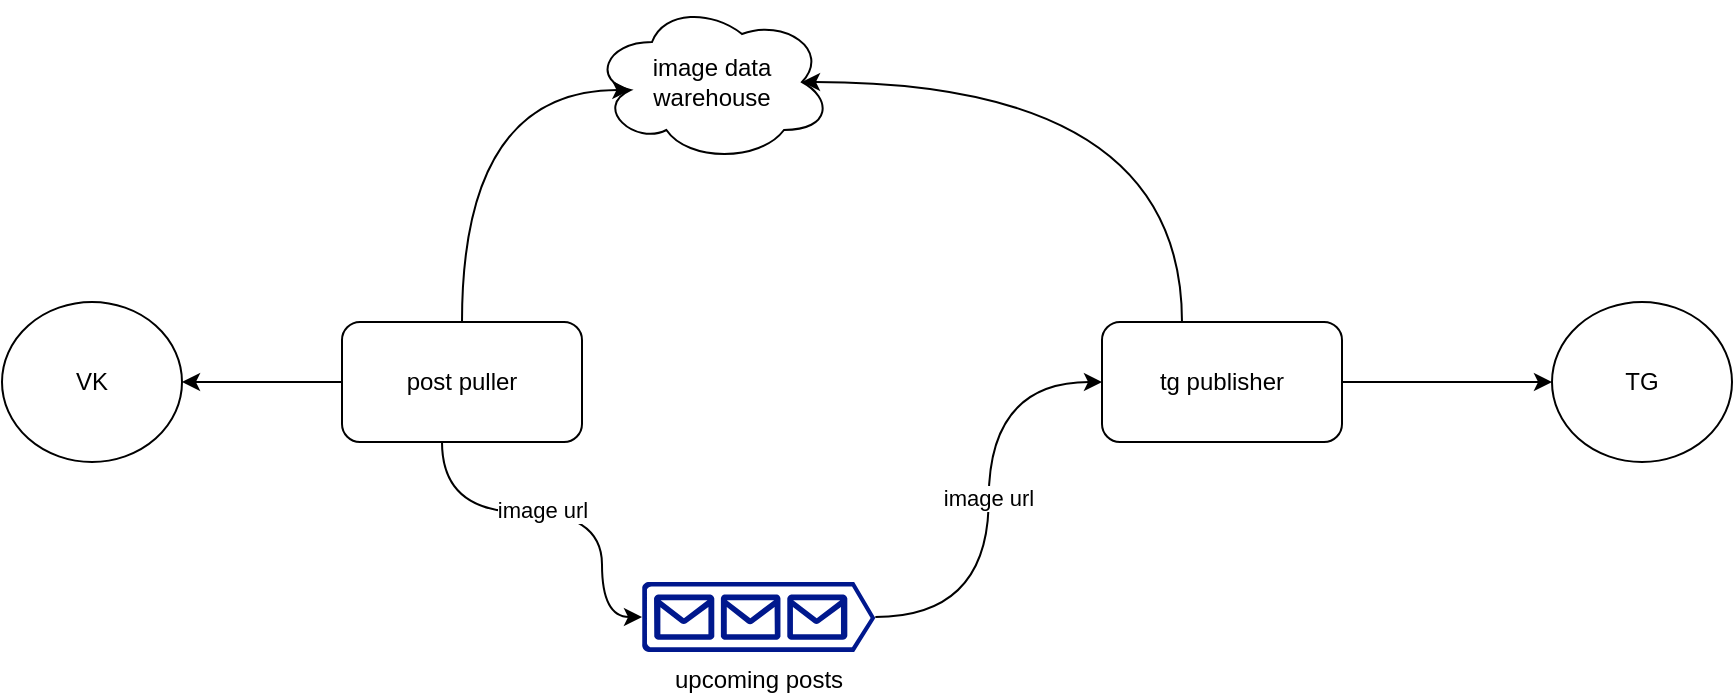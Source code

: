 <mxfile version="24.7.17">
  <diagram name="Страница — 1" id="srYx7cLr4ff75CCwV19l">
    <mxGraphModel dx="1156" dy="491" grid="1" gridSize="10" guides="1" tooltips="1" connect="1" arrows="1" fold="1" page="1" pageScale="1" pageWidth="1169" pageHeight="827" math="0" shadow="0">
      <root>
        <mxCell id="0" />
        <mxCell id="1" parent="0" />
        <mxCell id="-aS4hXE3X6MHYE7NE8yZ-1" value="VK" style="ellipse;whiteSpace=wrap;html=1;" vertex="1" parent="1">
          <mxGeometry x="110" y="290" width="90" height="80" as="geometry" />
        </mxCell>
        <mxCell id="-aS4hXE3X6MHYE7NE8yZ-2" value="TG" style="ellipse;whiteSpace=wrap;html=1;" vertex="1" parent="1">
          <mxGeometry x="885" y="290" width="90" height="80" as="geometry" />
        </mxCell>
        <mxCell id="-aS4hXE3X6MHYE7NE8yZ-3" value="image data warehouse" style="ellipse;shape=cloud;whiteSpace=wrap;html=1;" vertex="1" parent="1">
          <mxGeometry x="405" y="140" width="120" height="80" as="geometry" />
        </mxCell>
        <mxCell id="-aS4hXE3X6MHYE7NE8yZ-6" style="edgeStyle=orthogonalEdgeStyle;curved=1;rounded=0;orthogonalLoop=1;jettySize=auto;html=1;exitX=0;exitY=0.5;exitDx=0;exitDy=0;entryX=1;entryY=0.5;entryDx=0;entryDy=0;" edge="1" parent="1" source="-aS4hXE3X6MHYE7NE8yZ-4" target="-aS4hXE3X6MHYE7NE8yZ-1">
          <mxGeometry relative="1" as="geometry" />
        </mxCell>
        <mxCell id="-aS4hXE3X6MHYE7NE8yZ-4" value="post puller" style="rounded=1;whiteSpace=wrap;html=1;" vertex="1" parent="1">
          <mxGeometry x="280" y="300" width="120" height="60" as="geometry" />
        </mxCell>
        <mxCell id="-aS4hXE3X6MHYE7NE8yZ-11" style="edgeStyle=orthogonalEdgeStyle;curved=1;rounded=0;orthogonalLoop=1;jettySize=auto;html=1;entryX=0;entryY=0.5;entryDx=0;entryDy=0;" edge="1" parent="1" source="-aS4hXE3X6MHYE7NE8yZ-8" target="-aS4hXE3X6MHYE7NE8yZ-2">
          <mxGeometry relative="1" as="geometry" />
        </mxCell>
        <mxCell id="-aS4hXE3X6MHYE7NE8yZ-8" value="tg publisher" style="rounded=1;whiteSpace=wrap;html=1;" vertex="1" parent="1">
          <mxGeometry x="660" y="300" width="120" height="60" as="geometry" />
        </mxCell>
        <mxCell id="-aS4hXE3X6MHYE7NE8yZ-10" style="edgeStyle=orthogonalEdgeStyle;curved=1;rounded=0;orthogonalLoop=1;jettySize=auto;html=1;entryX=0.875;entryY=0.5;entryDx=0;entryDy=0;entryPerimeter=0;" edge="1" parent="1" source="-aS4hXE3X6MHYE7NE8yZ-8" target="-aS4hXE3X6MHYE7NE8yZ-3">
          <mxGeometry relative="1" as="geometry">
            <Array as="points">
              <mxPoint x="700" y="180" />
            </Array>
          </mxGeometry>
        </mxCell>
        <mxCell id="-aS4hXE3X6MHYE7NE8yZ-12" style="edgeStyle=orthogonalEdgeStyle;curved=1;rounded=0;orthogonalLoop=1;jettySize=auto;html=1;entryX=0.16;entryY=0.55;entryDx=0;entryDy=0;entryPerimeter=0;" edge="1" parent="1" source="-aS4hXE3X6MHYE7NE8yZ-4" target="-aS4hXE3X6MHYE7NE8yZ-3">
          <mxGeometry relative="1" as="geometry">
            <Array as="points">
              <mxPoint x="340" y="184" />
            </Array>
          </mxGeometry>
        </mxCell>
        <mxCell id="-aS4hXE3X6MHYE7NE8yZ-16" style="edgeStyle=orthogonalEdgeStyle;curved=1;rounded=0;orthogonalLoop=1;jettySize=auto;html=1;entryX=0;entryY=0.5;entryDx=0;entryDy=0;" edge="1" parent="1" source="-aS4hXE3X6MHYE7NE8yZ-13" target="-aS4hXE3X6MHYE7NE8yZ-8">
          <mxGeometry relative="1" as="geometry" />
        </mxCell>
        <mxCell id="-aS4hXE3X6MHYE7NE8yZ-19" value="image url" style="edgeLabel;html=1;align=center;verticalAlign=middle;resizable=0;points=[];" vertex="1" connectable="0" parent="-aS4hXE3X6MHYE7NE8yZ-16">
          <mxGeometry x="0.007" y="1" relative="1" as="geometry">
            <mxPoint as="offset" />
          </mxGeometry>
        </mxCell>
        <mxCell id="-aS4hXE3X6MHYE7NE8yZ-13" value="upcoming posts" style="sketch=0;aspect=fixed;pointerEvents=1;shadow=0;dashed=0;html=1;strokeColor=none;labelPosition=center;verticalLabelPosition=bottom;verticalAlign=top;align=center;fillColor=#00188D;shape=mxgraph.azure.queue_generic" vertex="1" parent="1">
          <mxGeometry x="430" y="430" width="116.67" height="35" as="geometry" />
        </mxCell>
        <mxCell id="-aS4hXE3X6MHYE7NE8yZ-17" style="edgeStyle=orthogonalEdgeStyle;curved=1;rounded=0;orthogonalLoop=1;jettySize=auto;html=1;entryX=0;entryY=0.5;entryDx=0;entryDy=0;entryPerimeter=0;" edge="1" parent="1" source="-aS4hXE3X6MHYE7NE8yZ-4" target="-aS4hXE3X6MHYE7NE8yZ-13">
          <mxGeometry relative="1" as="geometry">
            <Array as="points">
              <mxPoint x="330" y="395" />
              <mxPoint x="410" y="395" />
              <mxPoint x="410" y="447" />
            </Array>
          </mxGeometry>
        </mxCell>
        <mxCell id="-aS4hXE3X6MHYE7NE8yZ-18" value="image url" style="edgeLabel;html=1;align=center;verticalAlign=middle;resizable=0;points=[];" vertex="1" connectable="0" parent="-aS4hXE3X6MHYE7NE8yZ-17">
          <mxGeometry x="-0.094" y="1" relative="1" as="geometry">
            <mxPoint as="offset" />
          </mxGeometry>
        </mxCell>
      </root>
    </mxGraphModel>
  </diagram>
</mxfile>
